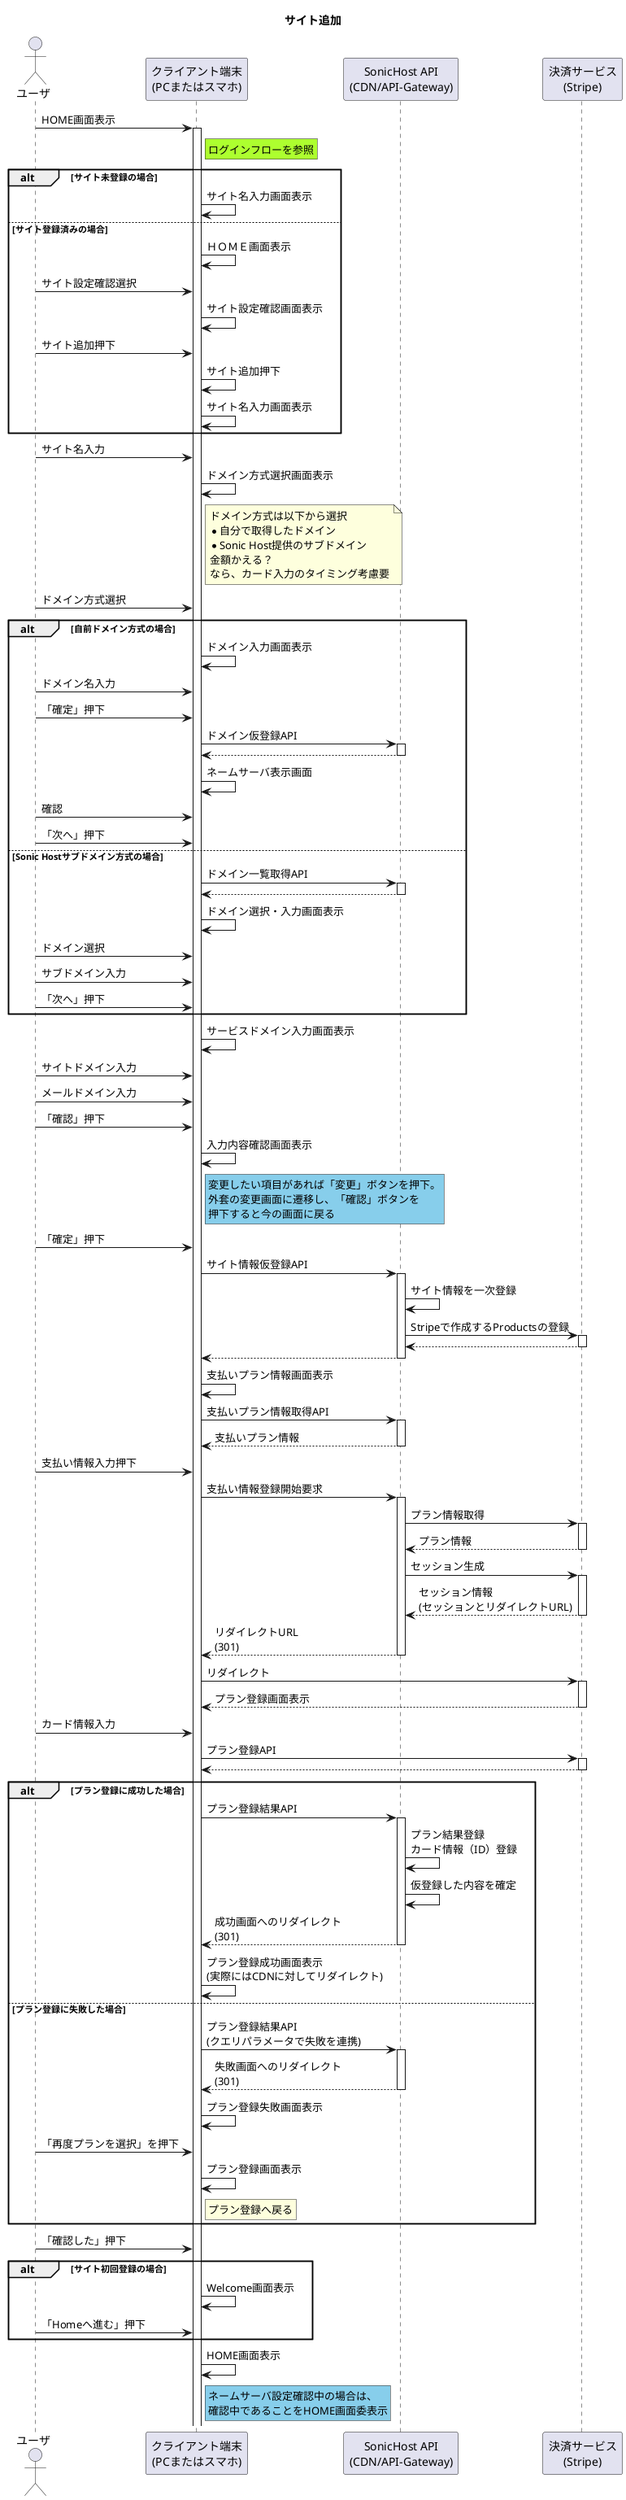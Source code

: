 @startuml  サイト追加
title サイト追加

' アクター定義
actor "ユーザ" as user
participant "クライアント端末\n(PCまたはスマホ)" as device
participant "SonicHost API\n(CDN/API-Gateway)" as api
participant "決済サービス\n(Stripe)" as stripe


user -> device ++: HOME画面表示
rnote right of device #GreenYellow
    ログインフローを参照
end note
alt サイト未登録の場合
    device -> device : サイト名入力画面表示
else サイト登録済みの場合
    device -> device : ＨＯＭＥ画面表示
    user -> device : サイト設定確認選択
    device -> device : サイト設定確認画面表示
    user -> device : サイト追加押下
    device -> device : サイト追加押下
    device -> device : サイト名入力画面表示
end
user -> device : サイト名入力
device -> device : ドメイン方式選択画面表示
note right of device 
    ドメイン方式は以下から選択
    * 自分で取得したドメイン
    * Sonic Host提供のサブドメイン
    金額かえる？
    なら、カード入力のタイミング考慮要
end note
user -> device : ドメイン方式選択
alt 自前ドメイン方式の場合
    device -> device :ドメイン入力画面表示
    user -> device : ドメイン名入力
    user -> device : 「確定」押下
    device -> api ++ : ドメイン仮登録API
    device <-- api -- 
    device -> device : ネームサーバ表示画面
    user -> device : 確認
    user -> device : 「次へ」押下
else Sonic Hostサブドメイン方式の場合
    device -> api ++ : ドメイン一覧取得API
    device <-- api -- 
    device -> device : ドメイン選択・入力画面表示
    user -> device : ドメイン選択
    user -> device : サブドメイン入力
    user -> device : 「次へ」押下
end 
device -> device : サービスドメイン入力画面表示
user -> device : サイトドメイン入力
user -> device : メールドメイン入力
user -> device : 「確認」押下
device -> device : 入力内容確認画面表示
rnote right of device #SkyBlue
    変更したい項目があれば「変更」ボタンを押下。
    外套の変更画面に遷移し、「確認」ボタンを
    押下すると今の画面に戻る
end note
user -> device : 「確定」押下
device -> api ++ : サイト情報仮登録API
api -> api  : サイト情報を一次登録
api -> stripe ++ : Stripeで作成するProductsの登録
api <-- stripe --
device <-- api -- 
device -> device : 支払いプラン情報画面表示
device -> api ++ : 支払いプラン情報取得API
device <-- api -- : 支払いプラン情報
user -> device : 支払い情報入力押下
device -> api ++ : 支払い情報登録開始要求
api -> stripe ++ : プラン情報取得
api <-- stripe -- : プラン情報
api -> stripe ++ : セッション生成
api <-- stripe -- : セッション情報\n(セッションとリダイレクトURL)
device <-- api -- : リダイレクトURL\n(301)
device -> stripe ++ : リダイレクト
device <-- stripe -- : プラン登録画面表示
user -> device : カード情報入力
device -> stripe ++ : プラン登録API
device <-- stripe -- 
alt プラン登録に成功した場合
    device -> api ++ : プラン登録結果API
    api -> api : プラン結果登録\nカード情報（ID）登録
    api -> api : 仮登録した内容を確定
    device <-- api -- : 成功画面へのリダイレクト\n(301)
    device -> device : プラン登録成功画面表示\n(実際にはCDNに対してリダイレクト)
else プラン登録に失敗した場合
    device -> api ++ : プラン登録結果API\n(クエリパラメータで失敗を連携)
    device <-- api -- : 失敗画面へのリダイレクト\n(301)
    device -> device : プラン登録失敗画面表示
    user -> device : 「再度プランを選択」を押下
    device -> device : プラン登録画面表示
    rnote right of device 
        プラン登録へ戻る
    end note
end 
user -> device : 「確認した」押下

alt サイト初回登録の場合
    device -> device : Welcome画面表示
    user -> device : 「Homeへ進む」押下
end 
device -> device : HOME画面表示
rnote right of device #SkyBlue
    ネームサーバ設定確認中の場合は、
    確認中であることをHOME画面委表示
end note

@enduml